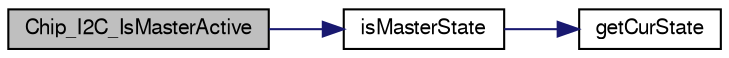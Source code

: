digraph "Chip_I2C_IsMasterActive"
{
  edge [fontname="FreeSans",fontsize="10",labelfontname="FreeSans",labelfontsize="10"];
  node [fontname="FreeSans",fontsize="10",shape=record];
  rankdir="LR";
  Node1 [label="Chip_I2C_IsMasterActive",height=0.2,width=0.4,color="black", fillcolor="grey75", style="filled", fontcolor="black"];
  Node1 -> Node2 [color="midnightblue",fontsize="10",style="solid"];
  Node2 [label="isMasterState",height=0.2,width=0.4,color="black", fillcolor="white", style="filled",URL="$i2c__17xx__40xx_8c.html#aa5d73e6cbd7622d475d0d050c68a6c4c"];
  Node2 -> Node3 [color="midnightblue",fontsize="10",style="solid"];
  Node3 [label="getCurState",height=0.2,width=0.4,color="black", fillcolor="white", style="filled",URL="$i2c__17xx__40xx_8c.html#acecb6f0eb209426fd06808350763e595"];
}
